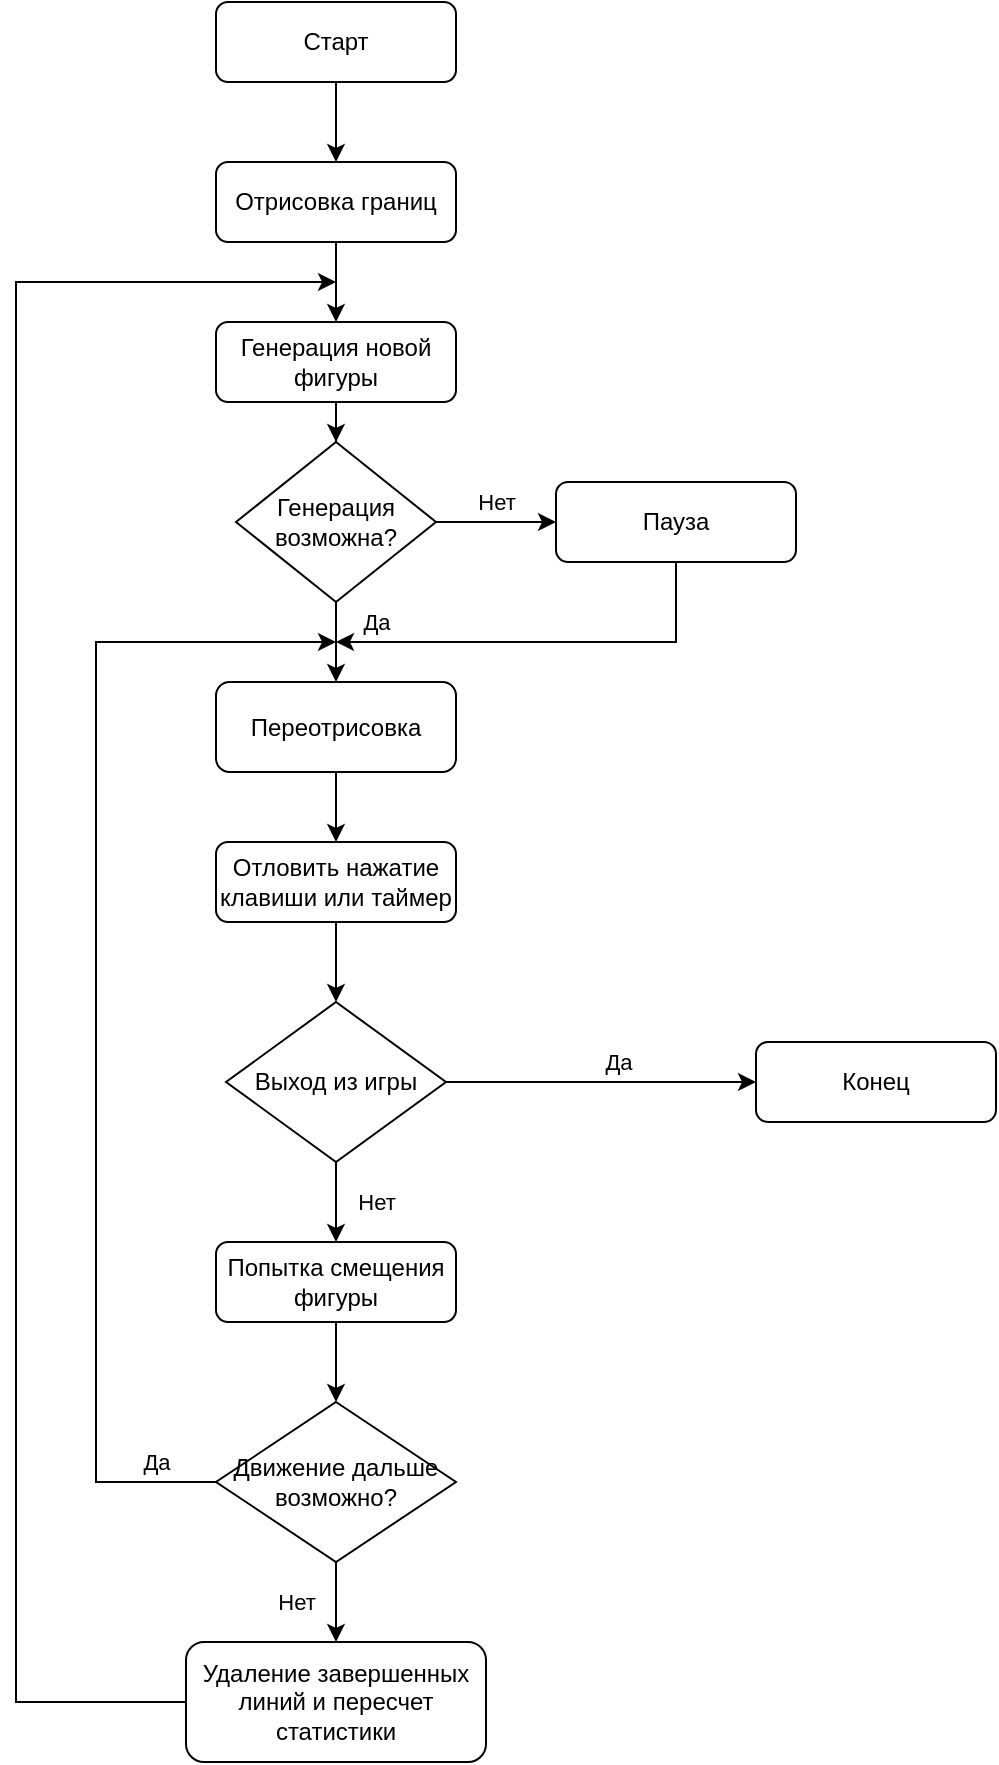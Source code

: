 <mxfile version="23.1.4" type="device">
  <diagram id="C5RBs43oDa-KdzZeNtuy" name="Page-1">
    <mxGraphModel dx="1050" dy="530" grid="1" gridSize="10" guides="1" tooltips="1" connect="1" arrows="1" fold="1" page="1" pageScale="1" pageWidth="827" pageHeight="1169" math="0" shadow="0">
      <root>
        <mxCell id="WIyWlLk6GJQsqaUBKTNV-0" />
        <mxCell id="WIyWlLk6GJQsqaUBKTNV-1" parent="WIyWlLk6GJQsqaUBKTNV-0" />
        <mxCell id="NDi-6hmJXV610UHW5BRY-3" style="edgeStyle=orthogonalEdgeStyle;rounded=0;orthogonalLoop=1;jettySize=auto;html=1;exitX=0.5;exitY=1;exitDx=0;exitDy=0;entryX=0.5;entryY=0;entryDx=0;entryDy=0;" edge="1" parent="WIyWlLk6GJQsqaUBKTNV-1" source="WIyWlLk6GJQsqaUBKTNV-3" target="NDi-6hmJXV610UHW5BRY-0">
          <mxGeometry relative="1" as="geometry" />
        </mxCell>
        <mxCell id="WIyWlLk6GJQsqaUBKTNV-3" value="Старт" style="rounded=1;whiteSpace=wrap;html=1;fontSize=12;glass=0;strokeWidth=1;shadow=0;" parent="WIyWlLk6GJQsqaUBKTNV-1" vertex="1">
          <mxGeometry x="160" width="120" height="40" as="geometry" />
        </mxCell>
        <mxCell id="NDi-6hmJXV610UHW5BRY-13" value="" style="edgeStyle=orthogonalEdgeStyle;rounded=0;orthogonalLoop=1;jettySize=auto;html=1;" edge="1" parent="WIyWlLk6GJQsqaUBKTNV-1" source="NDi-6hmJXV610UHW5BRY-0" target="NDi-6hmJXV610UHW5BRY-12">
          <mxGeometry relative="1" as="geometry" />
        </mxCell>
        <mxCell id="NDi-6hmJXV610UHW5BRY-0" value="Отрисовка границ" style="rounded=1;whiteSpace=wrap;html=1;" vertex="1" parent="WIyWlLk6GJQsqaUBKTNV-1">
          <mxGeometry x="160" y="80" width="120" height="40" as="geometry" />
        </mxCell>
        <mxCell id="NDi-6hmJXV610UHW5BRY-15" value="" style="edgeStyle=orthogonalEdgeStyle;rounded=0;orthogonalLoop=1;jettySize=auto;html=1;" edge="1" parent="WIyWlLk6GJQsqaUBKTNV-1" source="NDi-6hmJXV610UHW5BRY-32" target="NDi-6hmJXV610UHW5BRY-14">
          <mxGeometry relative="1" as="geometry" />
        </mxCell>
        <mxCell id="NDi-6hmJXV610UHW5BRY-12" value="Генерация новой фигуры" style="whiteSpace=wrap;html=1;rounded=1;" vertex="1" parent="WIyWlLk6GJQsqaUBKTNV-1">
          <mxGeometry x="160" y="160" width="120" height="40" as="geometry" />
        </mxCell>
        <mxCell id="NDi-6hmJXV610UHW5BRY-24" value="" style="edgeStyle=orthogonalEdgeStyle;rounded=0;orthogonalLoop=1;jettySize=auto;html=1;" edge="1" parent="WIyWlLk6GJQsqaUBKTNV-1" source="NDi-6hmJXV610UHW5BRY-14" target="NDi-6hmJXV610UHW5BRY-22">
          <mxGeometry relative="1" as="geometry" />
        </mxCell>
        <mxCell id="NDi-6hmJXV610UHW5BRY-14" value="Отловить нажатие клавиши или таймер" style="whiteSpace=wrap;html=1;rounded=1;" vertex="1" parent="WIyWlLk6GJQsqaUBKTNV-1">
          <mxGeometry x="160" y="420" width="120" height="40" as="geometry" />
        </mxCell>
        <mxCell id="NDi-6hmJXV610UHW5BRY-19" value="" style="edgeStyle=orthogonalEdgeStyle;rounded=0;orthogonalLoop=1;jettySize=auto;html=1;" edge="1" parent="WIyWlLk6GJQsqaUBKTNV-1" source="NDi-6hmJXV610UHW5BRY-16" target="NDi-6hmJXV610UHW5BRY-18">
          <mxGeometry relative="1" as="geometry" />
        </mxCell>
        <mxCell id="NDi-6hmJXV610UHW5BRY-16" value="Попытка смещения фигуры" style="whiteSpace=wrap;html=1;rounded=1;" vertex="1" parent="WIyWlLk6GJQsqaUBKTNV-1">
          <mxGeometry x="160" y="620" width="120" height="40" as="geometry" />
        </mxCell>
        <mxCell id="NDi-6hmJXV610UHW5BRY-27" value="Нет" style="edgeStyle=orthogonalEdgeStyle;rounded=0;orthogonalLoop=1;jettySize=auto;html=1;" edge="1" parent="WIyWlLk6GJQsqaUBKTNV-1" source="NDi-6hmJXV610UHW5BRY-18" target="NDi-6hmJXV610UHW5BRY-26">
          <mxGeometry y="-20" relative="1" as="geometry">
            <mxPoint as="offset" />
          </mxGeometry>
        </mxCell>
        <mxCell id="NDi-6hmJXV610UHW5BRY-36" value="Да" style="edgeStyle=orthogonalEdgeStyle;rounded=0;orthogonalLoop=1;jettySize=auto;html=1;exitX=0;exitY=0.5;exitDx=0;exitDy=0;" edge="1" parent="WIyWlLk6GJQsqaUBKTNV-1" source="NDi-6hmJXV610UHW5BRY-18">
          <mxGeometry x="-0.9" y="-10" relative="1" as="geometry">
            <mxPoint x="220" y="320" as="targetPoint" />
            <Array as="points">
              <mxPoint x="100" y="740" />
              <mxPoint x="100" y="320" />
            </Array>
            <mxPoint as="offset" />
          </mxGeometry>
        </mxCell>
        <mxCell id="NDi-6hmJXV610UHW5BRY-18" value="Движение дальше возможно?" style="rhombus;whiteSpace=wrap;html=1;" vertex="1" parent="WIyWlLk6GJQsqaUBKTNV-1">
          <mxGeometry x="160" y="700" width="120" height="80" as="geometry" />
        </mxCell>
        <mxCell id="NDi-6hmJXV610UHW5BRY-25" value="Нет" style="edgeStyle=orthogonalEdgeStyle;rounded=0;orthogonalLoop=1;jettySize=auto;html=1;" edge="1" parent="WIyWlLk6GJQsqaUBKTNV-1" source="NDi-6hmJXV610UHW5BRY-22" target="NDi-6hmJXV610UHW5BRY-16">
          <mxGeometry y="20" relative="1" as="geometry">
            <mxPoint as="offset" />
          </mxGeometry>
        </mxCell>
        <mxCell id="NDi-6hmJXV610UHW5BRY-35" value="Да" style="edgeStyle=orthogonalEdgeStyle;rounded=0;orthogonalLoop=1;jettySize=auto;html=1;" edge="1" parent="WIyWlLk6GJQsqaUBKTNV-1" source="NDi-6hmJXV610UHW5BRY-22" target="NDi-6hmJXV610UHW5BRY-34">
          <mxGeometry x="0.111" y="10" relative="1" as="geometry">
            <mxPoint as="offset" />
          </mxGeometry>
        </mxCell>
        <mxCell id="NDi-6hmJXV610UHW5BRY-22" value="Выход из игры" style="rhombus;whiteSpace=wrap;html=1;" vertex="1" parent="WIyWlLk6GJQsqaUBKTNV-1">
          <mxGeometry x="165" y="500" width="110" height="80" as="geometry" />
        </mxCell>
        <mxCell id="NDi-6hmJXV610UHW5BRY-28" style="edgeStyle=orthogonalEdgeStyle;rounded=0;orthogonalLoop=1;jettySize=auto;html=1;exitX=0;exitY=0.5;exitDx=0;exitDy=0;" edge="1" parent="WIyWlLk6GJQsqaUBKTNV-1" source="NDi-6hmJXV610UHW5BRY-26">
          <mxGeometry relative="1" as="geometry">
            <mxPoint x="220" y="140" as="targetPoint" />
            <mxPoint x="160" y="822.5" as="sourcePoint" />
            <Array as="points">
              <mxPoint x="60" y="850" />
              <mxPoint x="60" y="140" />
            </Array>
          </mxGeometry>
        </mxCell>
        <mxCell id="NDi-6hmJXV610UHW5BRY-26" value="Удаление завершенных линий и пересчет статистики" style="rounded=1;whiteSpace=wrap;html=1;" vertex="1" parent="WIyWlLk6GJQsqaUBKTNV-1">
          <mxGeometry x="145" y="820" width="150" height="60" as="geometry" />
        </mxCell>
        <mxCell id="NDi-6hmJXV610UHW5BRY-33" value="Да" style="edgeStyle=orthogonalEdgeStyle;rounded=0;orthogonalLoop=1;jettySize=auto;html=1;" edge="1" parent="WIyWlLk6GJQsqaUBKTNV-1" source="NDi-6hmJXV610UHW5BRY-37" target="NDi-6hmJXV610UHW5BRY-32">
          <mxGeometry x="-0.5" y="20" relative="1" as="geometry">
            <mxPoint x="220" y="200" as="sourcePoint" />
            <mxPoint x="220" y="320" as="targetPoint" />
            <mxPoint as="offset" />
          </mxGeometry>
        </mxCell>
        <mxCell id="NDi-6hmJXV610UHW5BRY-32" value="Переотрисовка" style="whiteSpace=wrap;html=1;rounded=1;" vertex="1" parent="WIyWlLk6GJQsqaUBKTNV-1">
          <mxGeometry x="160" y="340" width="120" height="45" as="geometry" />
        </mxCell>
        <mxCell id="NDi-6hmJXV610UHW5BRY-34" value="Конец" style="rounded=1;whiteSpace=wrap;html=1;fontSize=12;glass=0;strokeWidth=1;shadow=0;" vertex="1" parent="WIyWlLk6GJQsqaUBKTNV-1">
          <mxGeometry x="430" y="520" width="120" height="40" as="geometry" />
        </mxCell>
        <mxCell id="NDi-6hmJXV610UHW5BRY-38" value="" style="edgeStyle=orthogonalEdgeStyle;rounded=0;orthogonalLoop=1;jettySize=auto;html=1;" edge="1" parent="WIyWlLk6GJQsqaUBKTNV-1" source="NDi-6hmJXV610UHW5BRY-12" target="NDi-6hmJXV610UHW5BRY-37">
          <mxGeometry relative="1" as="geometry">
            <mxPoint x="220" y="200" as="sourcePoint" />
            <mxPoint x="220" y="390" as="targetPoint" />
          </mxGeometry>
        </mxCell>
        <mxCell id="NDi-6hmJXV610UHW5BRY-40" value="Нет" style="edgeStyle=orthogonalEdgeStyle;rounded=0;orthogonalLoop=1;jettySize=auto;html=1;entryX=0;entryY=0.5;entryDx=0;entryDy=0;" edge="1" parent="WIyWlLk6GJQsqaUBKTNV-1" source="NDi-6hmJXV610UHW5BRY-37" target="NDi-6hmJXV610UHW5BRY-41">
          <mxGeometry y="10" relative="1" as="geometry">
            <mxPoint x="330" y="270" as="targetPoint" />
            <mxPoint as="offset" />
          </mxGeometry>
        </mxCell>
        <mxCell id="NDi-6hmJXV610UHW5BRY-37" value="Генерация возможна?" style="rhombus;whiteSpace=wrap;html=1;" vertex="1" parent="WIyWlLk6GJQsqaUBKTNV-1">
          <mxGeometry x="170" y="220" width="100" height="80" as="geometry" />
        </mxCell>
        <mxCell id="NDi-6hmJXV610UHW5BRY-43" style="edgeStyle=orthogonalEdgeStyle;rounded=0;orthogonalLoop=1;jettySize=auto;html=1;exitX=0.5;exitY=1;exitDx=0;exitDy=0;" edge="1" parent="WIyWlLk6GJQsqaUBKTNV-1" source="NDi-6hmJXV610UHW5BRY-41">
          <mxGeometry relative="1" as="geometry">
            <mxPoint x="220" y="320" as="targetPoint" />
            <Array as="points">
              <mxPoint x="390" y="320" />
            </Array>
          </mxGeometry>
        </mxCell>
        <mxCell id="NDi-6hmJXV610UHW5BRY-41" value="Пауза" style="rounded=1;whiteSpace=wrap;html=1;" vertex="1" parent="WIyWlLk6GJQsqaUBKTNV-1">
          <mxGeometry x="330" y="240" width="120" height="40" as="geometry" />
        </mxCell>
      </root>
    </mxGraphModel>
  </diagram>
</mxfile>
